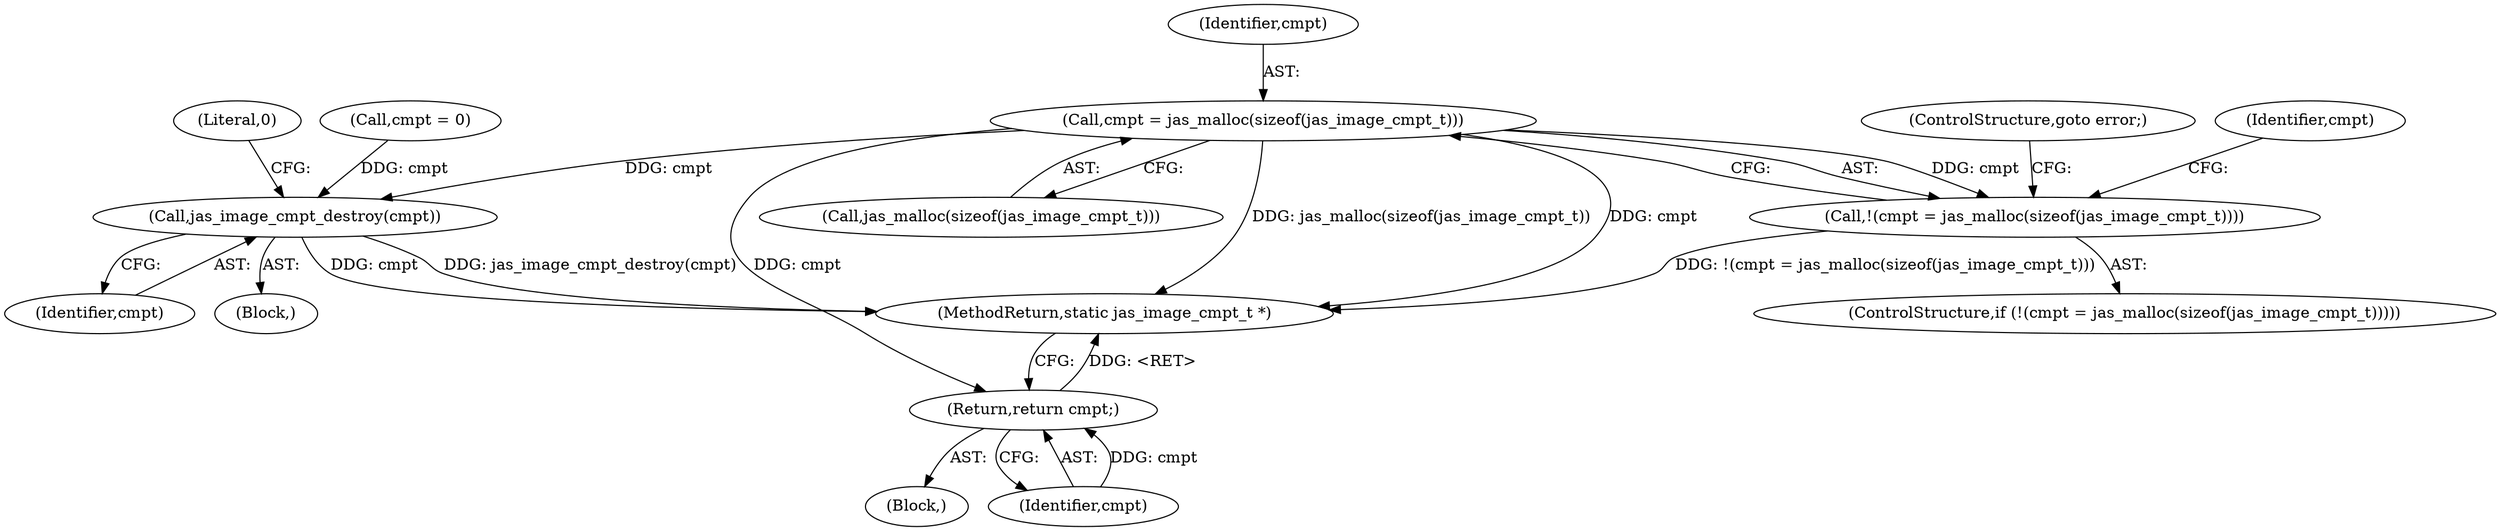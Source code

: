 digraph "0_jasper_634ce8e8a5accc0fa05dd2c20d42b4749d4b2735@API" {
"1000152" [label="(Call,cmpt = jas_malloc(sizeof(jas_image_cmpt_t)))"];
"1000151" [label="(Call,!(cmpt = jas_malloc(sizeof(jas_image_cmpt_t))))"];
"1000287" [label="(Return,return cmpt;)"];
"1000293" [label="(Call,jas_image_cmpt_destroy(cmpt))"];
"1000294" [label="(Identifier,cmpt)"];
"1000293" [label="(Call,jas_image_cmpt_destroy(cmpt))"];
"1000153" [label="(Identifier,cmpt)"];
"1000292" [label="(Block,)"];
"1000150" [label="(ControlStructure,if (!(cmpt = jas_malloc(sizeof(jas_image_cmpt_t)))))"];
"1000296" [label="(Literal,0)"];
"1000151" [label="(Call,!(cmpt = jas_malloc(sizeof(jas_image_cmpt_t))))"];
"1000112" [label="(Block,)"];
"1000154" [label="(Call,jas_malloc(sizeof(jas_image_cmpt_t)))"];
"1000115" [label="(Call,cmpt = 0)"];
"1000288" [label="(Identifier,cmpt)"];
"1000152" [label="(Call,cmpt = jas_malloc(sizeof(jas_image_cmpt_t)))"];
"1000158" [label="(ControlStructure,goto error;)"];
"1000161" [label="(Identifier,cmpt)"];
"1000297" [label="(MethodReturn,static jas_image_cmpt_t *)"];
"1000287" [label="(Return,return cmpt;)"];
"1000152" -> "1000151"  [label="AST: "];
"1000152" -> "1000154"  [label="CFG: "];
"1000153" -> "1000152"  [label="AST: "];
"1000154" -> "1000152"  [label="AST: "];
"1000151" -> "1000152"  [label="CFG: "];
"1000152" -> "1000297"  [label="DDG: jas_malloc(sizeof(jas_image_cmpt_t))"];
"1000152" -> "1000297"  [label="DDG: cmpt"];
"1000152" -> "1000151"  [label="DDG: cmpt"];
"1000152" -> "1000287"  [label="DDG: cmpt"];
"1000152" -> "1000293"  [label="DDG: cmpt"];
"1000151" -> "1000150"  [label="AST: "];
"1000158" -> "1000151"  [label="CFG: "];
"1000161" -> "1000151"  [label="CFG: "];
"1000151" -> "1000297"  [label="DDG: !(cmpt = jas_malloc(sizeof(jas_image_cmpt_t)))"];
"1000287" -> "1000112"  [label="AST: "];
"1000287" -> "1000288"  [label="CFG: "];
"1000288" -> "1000287"  [label="AST: "];
"1000297" -> "1000287"  [label="CFG: "];
"1000287" -> "1000297"  [label="DDG: <RET>"];
"1000288" -> "1000287"  [label="DDG: cmpt"];
"1000293" -> "1000292"  [label="AST: "];
"1000293" -> "1000294"  [label="CFG: "];
"1000294" -> "1000293"  [label="AST: "];
"1000296" -> "1000293"  [label="CFG: "];
"1000293" -> "1000297"  [label="DDG: cmpt"];
"1000293" -> "1000297"  [label="DDG: jas_image_cmpt_destroy(cmpt)"];
"1000115" -> "1000293"  [label="DDG: cmpt"];
}
